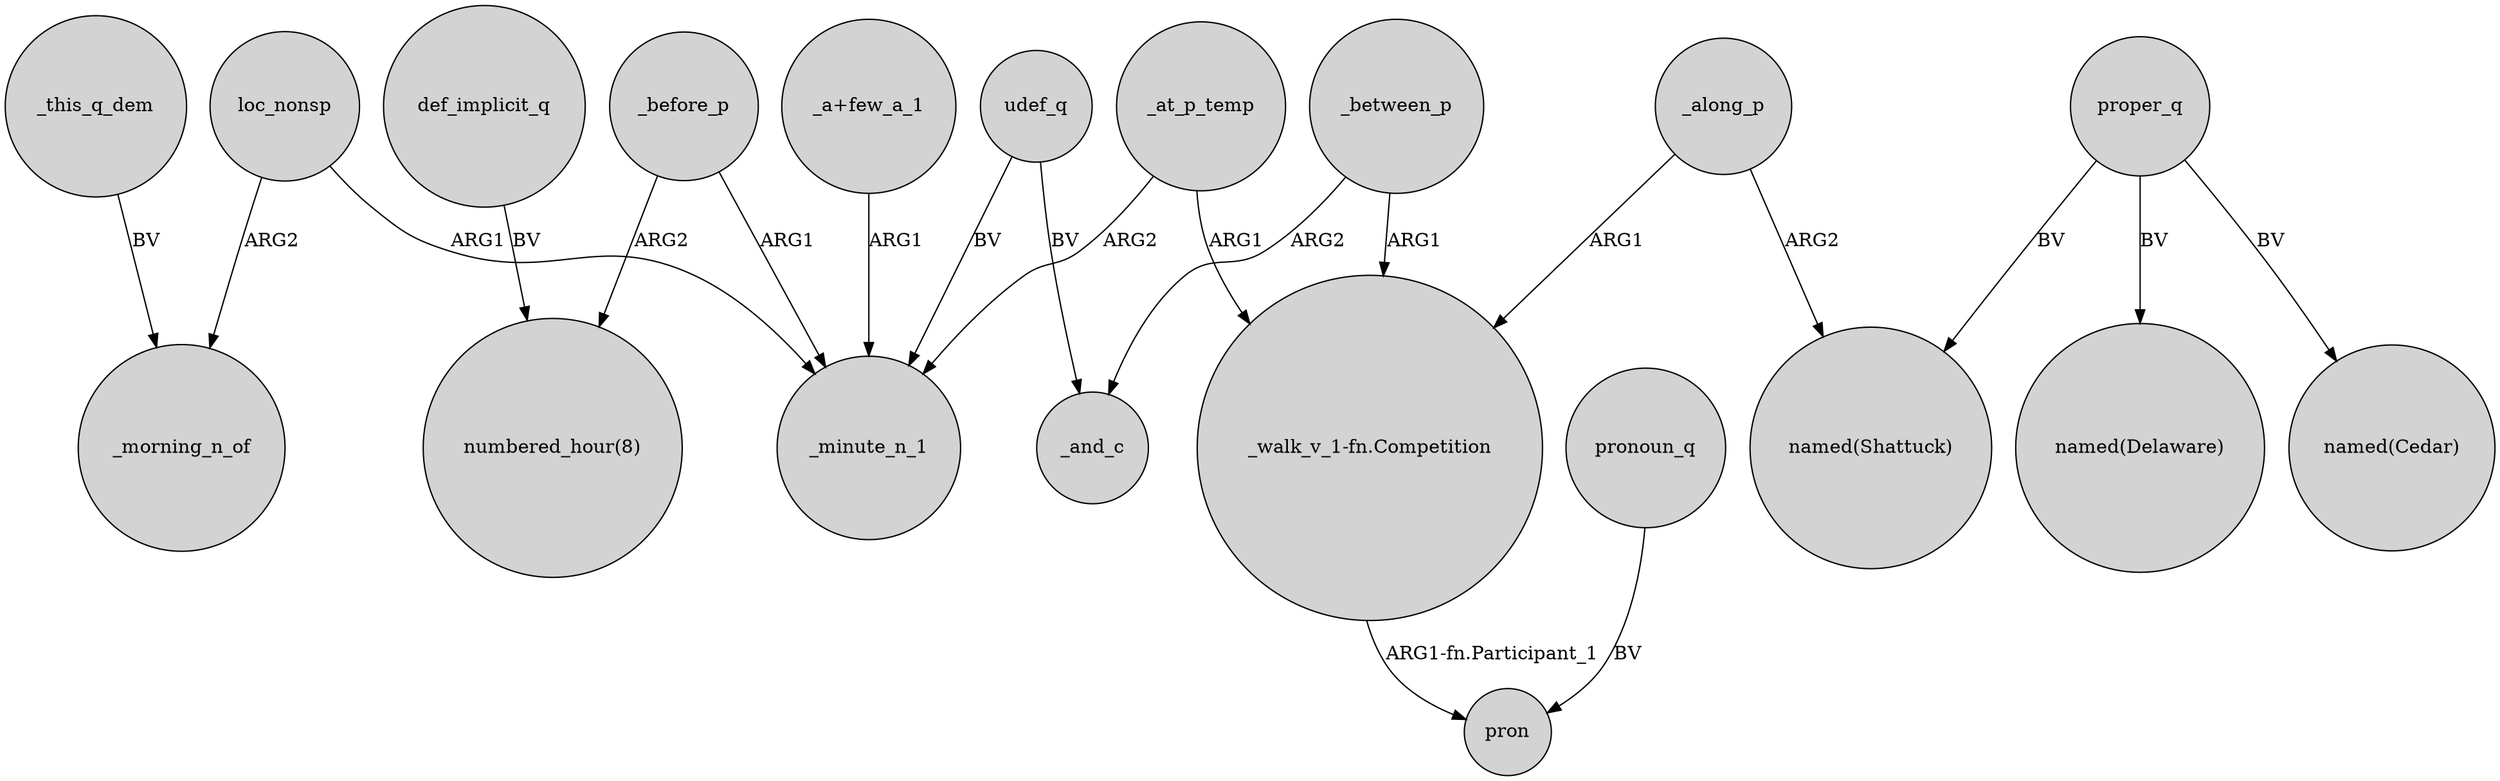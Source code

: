 digraph {
	node [shape=circle style=filled]
	udef_q -> _minute_n_1 [label=BV]
	_between_p -> "_walk_v_1-fn.Competition" [label=ARG1]
	loc_nonsp -> _morning_n_of [label=ARG2]
	"_a+few_a_1" -> _minute_n_1 [label=ARG1]
	_before_p -> "numbered_hour(8)" [label=ARG2]
	_along_p -> "named(Shattuck)" [label=ARG2]
	udef_q -> _and_c [label=BV]
	pronoun_q -> pron [label=BV]
	proper_q -> "named(Shattuck)" [label=BV]
	_along_p -> "_walk_v_1-fn.Competition" [label=ARG1]
	_before_p -> _minute_n_1 [label=ARG1]
	proper_q -> "named(Delaware)" [label=BV]
	loc_nonsp -> _minute_n_1 [label=ARG1]
	_at_p_temp -> _minute_n_1 [label=ARG2]
	"_walk_v_1-fn.Competition" -> pron [label="ARG1-fn.Participant_1"]
	proper_q -> "named(Cedar)" [label=BV]
	_this_q_dem -> _morning_n_of [label=BV]
	_at_p_temp -> "_walk_v_1-fn.Competition" [label=ARG1]
	_between_p -> _and_c [label=ARG2]
	def_implicit_q -> "numbered_hour(8)" [label=BV]
}
